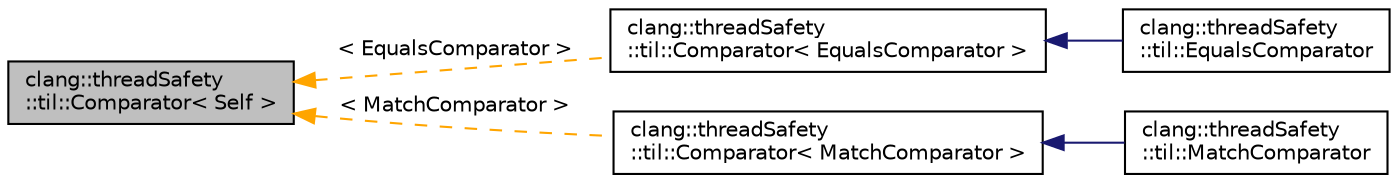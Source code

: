 digraph "clang::threadSafety::til::Comparator&lt; Self &gt;"
{
 // LATEX_PDF_SIZE
  bgcolor="transparent";
  edge [fontname="Helvetica",fontsize="10",labelfontname="Helvetica",labelfontsize="10"];
  node [fontname="Helvetica",fontsize="10",shape=record];
  rankdir="LR";
  Node1 [label="clang::threadSafety\l::til::Comparator\< Self \>",height=0.2,width=0.4,color="black", fillcolor="grey75", style="filled", fontcolor="black",tooltip=" "];
  Node1 -> Node2 [dir="back",color="orange",fontsize="10",style="dashed",label=" \< EqualsComparator \>" ,fontname="Helvetica"];
  Node2 [label="clang::threadSafety\l::til::Comparator\< EqualsComparator \>",height=0.2,width=0.4,color="black",URL="$classclang_1_1threadSafety_1_1til_1_1Comparator.html",tooltip=" "];
  Node2 -> Node3 [dir="back",color="midnightblue",fontsize="10",style="solid",fontname="Helvetica"];
  Node3 [label="clang::threadSafety\l::til::EqualsComparator",height=0.2,width=0.4,color="black",URL="$classclang_1_1threadSafety_1_1til_1_1EqualsComparator.html",tooltip=" "];
  Node1 -> Node4 [dir="back",color="orange",fontsize="10",style="dashed",label=" \< MatchComparator \>" ,fontname="Helvetica"];
  Node4 [label="clang::threadSafety\l::til::Comparator\< MatchComparator \>",height=0.2,width=0.4,color="black",URL="$classclang_1_1threadSafety_1_1til_1_1Comparator.html",tooltip=" "];
  Node4 -> Node5 [dir="back",color="midnightblue",fontsize="10",style="solid",fontname="Helvetica"];
  Node5 [label="clang::threadSafety\l::til::MatchComparator",height=0.2,width=0.4,color="black",URL="$classclang_1_1threadSafety_1_1til_1_1MatchComparator.html",tooltip=" "];
}
